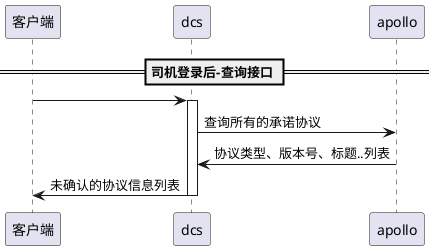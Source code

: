@startuml
== 司机登录后-查询接口 ==
客户端 -> dcs:

activate dcs
dcs -> apollo: 查询所有的承诺协议

apollo -> dcs: 协议类型、版本号、标题..列表

dcs -> 客户端: 未确认的协议信息列表
deactivate dcs


@enduml